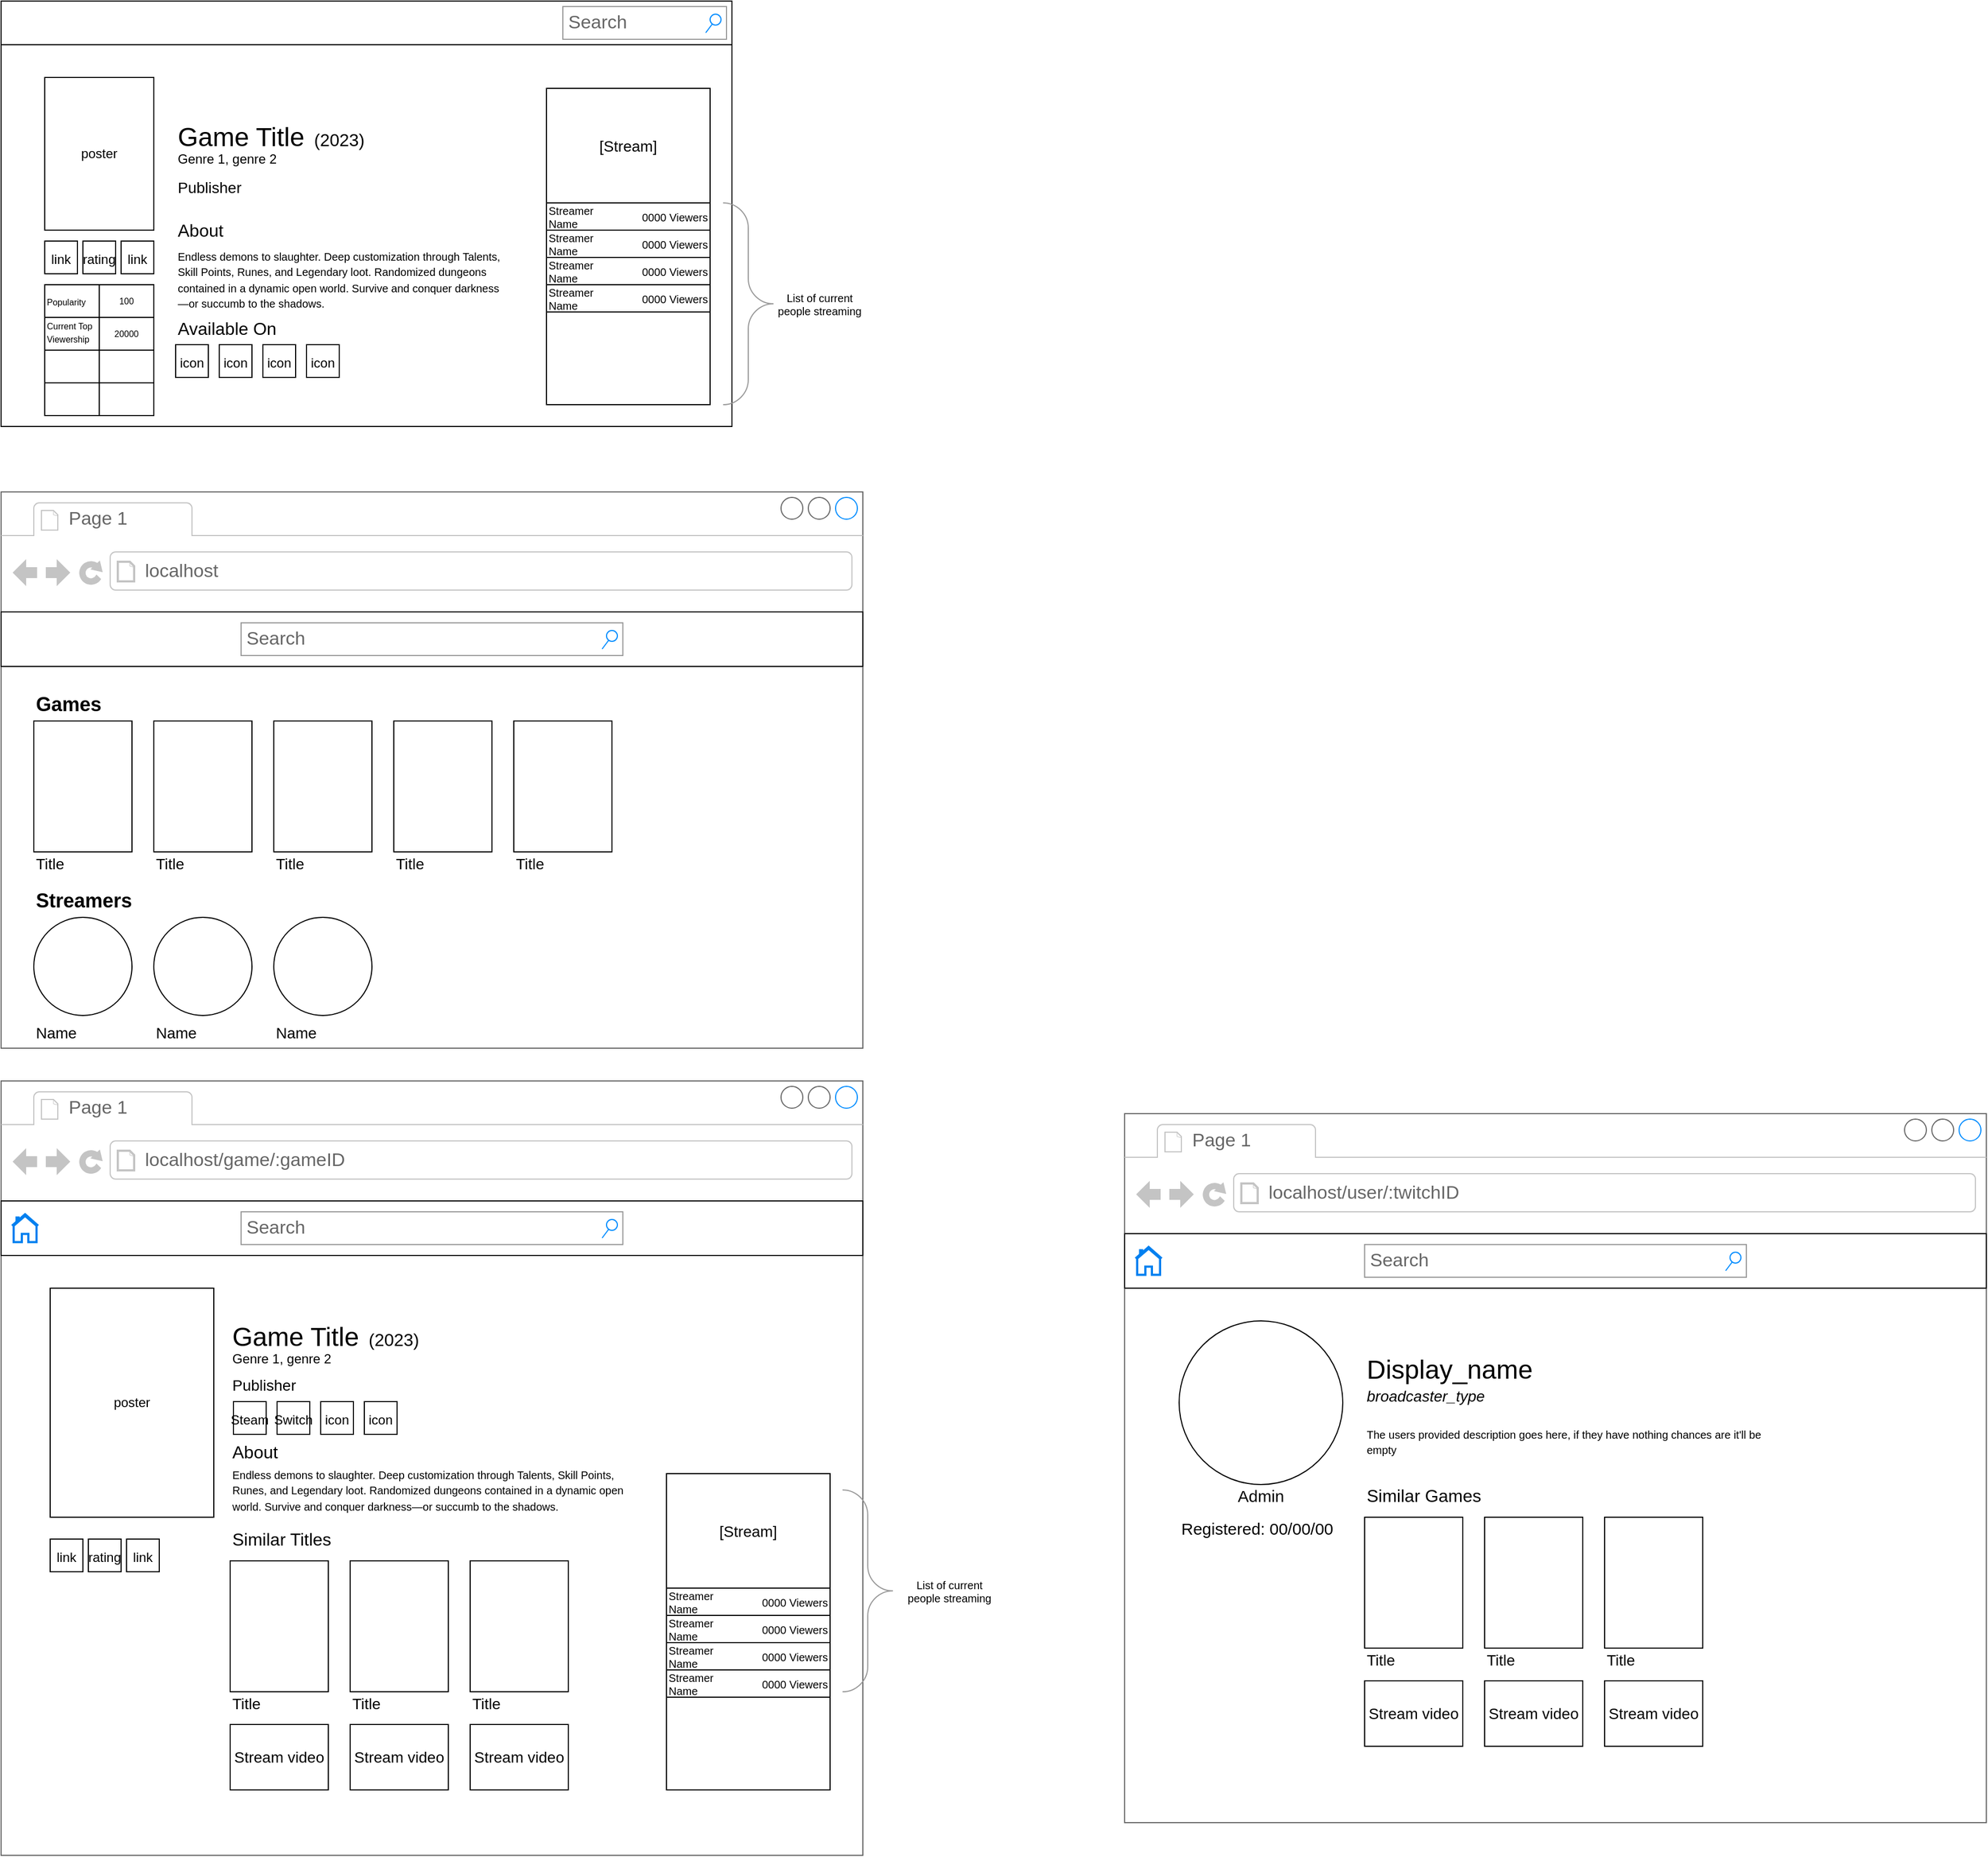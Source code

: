 <mxfile version="21.6.8" type="device">
  <diagram id="yFA80rUcef691NPwRKQ3" name="Page-1">
    <mxGraphModel dx="1430" dy="858" grid="1" gridSize="10" guides="1" tooltips="1" connect="1" arrows="1" fold="1" page="1" pageScale="1" pageWidth="850" pageHeight="1100" math="0" shadow="0">
      <root>
        <mxCell id="0" />
        <mxCell id="1" parent="0" />
        <mxCell id="tR2ir_5NqA0UBBR5Ravp-1" value="" style="rounded=0;whiteSpace=wrap;html=1;" parent="1" vertex="1">
          <mxGeometry x="10" y="80" width="670" height="390" as="geometry" />
        </mxCell>
        <mxCell id="tR2ir_5NqA0UBBR5Ravp-2" value="" style="rounded=0;whiteSpace=wrap;html=1;" parent="1" vertex="1">
          <mxGeometry x="10" y="80" width="670" height="40" as="geometry" />
        </mxCell>
        <mxCell id="tR2ir_5NqA0UBBR5Ravp-3" value="Search" style="strokeWidth=1;shadow=0;dashed=0;align=center;html=1;shape=mxgraph.mockup.forms.searchBox;strokeColor=#999999;mainText=;strokeColor2=#008cff;fontColor=#666666;fontSize=17;align=left;spacingLeft=3;" parent="1" vertex="1">
          <mxGeometry x="525" y="85" width="150" height="30" as="geometry" />
        </mxCell>
        <mxCell id="tR2ir_5NqA0UBBR5Ravp-5" value="poster" style="rounded=0;whiteSpace=wrap;html=1;" parent="1" vertex="1">
          <mxGeometry x="50" y="150" width="100" height="140" as="geometry" />
        </mxCell>
        <mxCell id="tR2ir_5NqA0UBBR5Ravp-6" value="&lt;font style=&quot;font-size: 24px;&quot;&gt;Game Title&lt;/font&gt;" style="text;html=1;strokeColor=none;fillColor=none;align=left;verticalAlign=middle;whiteSpace=wrap;rounded=0;" parent="1" vertex="1">
          <mxGeometry x="170" y="190" width="130" height="30" as="geometry" />
        </mxCell>
        <mxCell id="tR2ir_5NqA0UBBR5Ravp-7" value="&lt;font style=&quot;font-size: 16px;&quot;&gt;(2023)&lt;/font&gt;" style="text;html=1;strokeColor=none;fillColor=none;align=left;verticalAlign=middle;whiteSpace=wrap;rounded=0;fontSize=24;" parent="1" vertex="1">
          <mxGeometry x="295" y="195" width="60" height="20" as="geometry" />
        </mxCell>
        <mxCell id="tR2ir_5NqA0UBBR5Ravp-8" value="&lt;font style=&quot;font-size: 14px;&quot;&gt;Publisher&lt;/font&gt;" style="text;html=1;strokeColor=none;fillColor=none;align=left;verticalAlign=middle;whiteSpace=wrap;rounded=0;fontSize=16;" parent="1" vertex="1">
          <mxGeometry x="170" y="235" width="60" height="30" as="geometry" />
        </mxCell>
        <mxCell id="tR2ir_5NqA0UBBR5Ravp-9" value="" style="rounded=0;whiteSpace=wrap;html=1;fontSize=14;" parent="1" vertex="1">
          <mxGeometry x="510" y="160" width="150" height="290" as="geometry" />
        </mxCell>
        <mxCell id="tR2ir_5NqA0UBBR5Ravp-10" value="[Stream]" style="rounded=0;whiteSpace=wrap;html=1;fontSize=14;" parent="1" vertex="1">
          <mxGeometry x="510" y="160" width="150" height="105" as="geometry" />
        </mxCell>
        <mxCell id="tR2ir_5NqA0UBBR5Ravp-16" value="&lt;font style=&quot;font-size: 12px;&quot;&gt;link&lt;/font&gt;" style="rounded=0;whiteSpace=wrap;html=1;fontSize=18;" parent="1" vertex="1">
          <mxGeometry x="50" y="300" width="30" height="30" as="geometry" />
        </mxCell>
        <mxCell id="tR2ir_5NqA0UBBR5Ravp-17" value="&lt;font style=&quot;font-size: 12px;&quot;&gt;rating&lt;/font&gt;" style="rounded=0;whiteSpace=wrap;html=1;fontSize=18;" parent="1" vertex="1">
          <mxGeometry x="85" y="300" width="30" height="30" as="geometry" />
        </mxCell>
        <mxCell id="tR2ir_5NqA0UBBR5Ravp-18" value="Genre 1, genre 2" style="text;html=1;strokeColor=none;fillColor=none;align=left;verticalAlign=middle;whiteSpace=wrap;rounded=0;fontSize=12;" parent="1" vertex="1">
          <mxGeometry x="170" y="220" width="110" height="10" as="geometry" />
        </mxCell>
        <mxCell id="tR2ir_5NqA0UBBR5Ravp-21" value="&lt;span style=&quot;font-size: 12px;&quot;&gt;link&lt;/span&gt;" style="rounded=0;whiteSpace=wrap;html=1;fontSize=18;" parent="1" vertex="1">
          <mxGeometry x="120" y="300" width="30" height="30" as="geometry" />
        </mxCell>
        <mxCell id="tR2ir_5NqA0UBBR5Ravp-29" value="" style="group" parent="1" vertex="1" connectable="0">
          <mxGeometry x="510" y="265" width="150" height="25" as="geometry" />
        </mxCell>
        <mxCell id="tR2ir_5NqA0UBBR5Ravp-22" value="" style="rounded=0;whiteSpace=wrap;html=1;fontSize=10;" parent="tR2ir_5NqA0UBBR5Ravp-29" vertex="1">
          <mxGeometry width="150" height="25" as="geometry" />
        </mxCell>
        <mxCell id="tR2ir_5NqA0UBBR5Ravp-23" value="Streamer Name" style="text;html=1;strokeColor=none;fillColor=none;align=left;verticalAlign=middle;whiteSpace=wrap;rounded=0;fontSize=10;" parent="tR2ir_5NqA0UBBR5Ravp-29" vertex="1">
          <mxGeometry width="60" height="25" as="geometry" />
        </mxCell>
        <mxCell id="tR2ir_5NqA0UBBR5Ravp-24" value="0000 Viewers" style="text;html=1;strokeColor=none;fillColor=none;align=right;verticalAlign=middle;whiteSpace=wrap;rounded=0;fontSize=10;" parent="tR2ir_5NqA0UBBR5Ravp-29" vertex="1">
          <mxGeometry x="80" width="70" height="25" as="geometry" />
        </mxCell>
        <mxCell id="tR2ir_5NqA0UBBR5Ravp-30" value="" style="group" parent="1" vertex="1" connectable="0">
          <mxGeometry x="510" y="315" width="150" height="25" as="geometry" />
        </mxCell>
        <mxCell id="tR2ir_5NqA0UBBR5Ravp-31" value="" style="rounded=0;whiteSpace=wrap;html=1;fontSize=10;" parent="tR2ir_5NqA0UBBR5Ravp-30" vertex="1">
          <mxGeometry width="150" height="25" as="geometry" />
        </mxCell>
        <mxCell id="tR2ir_5NqA0UBBR5Ravp-32" value="Streamer Name" style="text;html=1;strokeColor=none;fillColor=none;align=left;verticalAlign=middle;whiteSpace=wrap;rounded=0;fontSize=10;" parent="tR2ir_5NqA0UBBR5Ravp-30" vertex="1">
          <mxGeometry width="60" height="25" as="geometry" />
        </mxCell>
        <mxCell id="tR2ir_5NqA0UBBR5Ravp-33" value="0000 Viewers" style="text;html=1;strokeColor=none;fillColor=none;align=right;verticalAlign=middle;whiteSpace=wrap;rounded=0;fontSize=10;" parent="tR2ir_5NqA0UBBR5Ravp-30" vertex="1">
          <mxGeometry x="80" width="70" height="25" as="geometry" />
        </mxCell>
        <mxCell id="tR2ir_5NqA0UBBR5Ravp-34" value="" style="group" parent="1" vertex="1" connectable="0">
          <mxGeometry x="510" y="290" width="150" height="25" as="geometry" />
        </mxCell>
        <mxCell id="tR2ir_5NqA0UBBR5Ravp-35" value="" style="rounded=0;whiteSpace=wrap;html=1;fontSize=10;" parent="tR2ir_5NqA0UBBR5Ravp-34" vertex="1">
          <mxGeometry width="150" height="25" as="geometry" />
        </mxCell>
        <mxCell id="tR2ir_5NqA0UBBR5Ravp-36" value="Streamer Name" style="text;html=1;strokeColor=none;fillColor=none;align=left;verticalAlign=middle;whiteSpace=wrap;rounded=0;fontSize=10;" parent="tR2ir_5NqA0UBBR5Ravp-34" vertex="1">
          <mxGeometry width="60" height="25" as="geometry" />
        </mxCell>
        <mxCell id="tR2ir_5NqA0UBBR5Ravp-37" value="0000 Viewers" style="text;html=1;strokeColor=none;fillColor=none;align=right;verticalAlign=middle;whiteSpace=wrap;rounded=0;fontSize=10;" parent="tR2ir_5NqA0UBBR5Ravp-34" vertex="1">
          <mxGeometry x="80" width="70" height="25" as="geometry" />
        </mxCell>
        <mxCell id="tR2ir_5NqA0UBBR5Ravp-42" value="" style="group" parent="1" vertex="1" connectable="0">
          <mxGeometry x="510" y="340" width="150" height="25" as="geometry" />
        </mxCell>
        <mxCell id="tR2ir_5NqA0UBBR5Ravp-43" value="" style="rounded=0;whiteSpace=wrap;html=1;fontSize=10;" parent="tR2ir_5NqA0UBBR5Ravp-42" vertex="1">
          <mxGeometry width="150" height="25" as="geometry" />
        </mxCell>
        <mxCell id="tR2ir_5NqA0UBBR5Ravp-44" value="Streamer Name" style="text;html=1;strokeColor=none;fillColor=none;align=left;verticalAlign=middle;whiteSpace=wrap;rounded=0;fontSize=10;" parent="tR2ir_5NqA0UBBR5Ravp-42" vertex="1">
          <mxGeometry width="60" height="25" as="geometry" />
        </mxCell>
        <mxCell id="tR2ir_5NqA0UBBR5Ravp-45" value="0000 Viewers" style="text;html=1;strokeColor=none;fillColor=none;align=right;verticalAlign=middle;whiteSpace=wrap;rounded=0;fontSize=10;" parent="tR2ir_5NqA0UBBR5Ravp-42" vertex="1">
          <mxGeometry x="80" width="70" height="25" as="geometry" />
        </mxCell>
        <mxCell id="tR2ir_5NqA0UBBR5Ravp-47" value="" style="labelPosition=right;align=left;strokeWidth=1;shape=mxgraph.mockup.markup.curlyBrace;html=1;shadow=0;dashed=0;strokeColor=#999999;direction=south;fontSize=10;" parent="1" vertex="1">
          <mxGeometry x="660" y="265" width="70" height="185" as="geometry" />
        </mxCell>
        <mxCell id="tR2ir_5NqA0UBBR5Ravp-48" value="List of current &lt;br&gt;people streaming" style="text;html=1;align=center;verticalAlign=middle;resizable=0;points=[];autosize=1;strokeColor=none;fillColor=none;fontSize=10;" parent="1" vertex="1">
          <mxGeometry x="710" y="337.5" width="100" height="40" as="geometry" />
        </mxCell>
        <mxCell id="tR2ir_5NqA0UBBR5Ravp-49" value="" style="group" parent="1" vertex="1" connectable="0">
          <mxGeometry x="160" y="270" width="330" height="200" as="geometry" />
        </mxCell>
        <mxCell id="tR2ir_5NqA0UBBR5Ravp-11" value="&lt;font style=&quot;font-size: 16px;&quot;&gt;About&lt;/font&gt;" style="text;html=1;strokeColor=none;fillColor=none;align=left;verticalAlign=middle;whiteSpace=wrap;rounded=0;fontSize=14;" parent="tR2ir_5NqA0UBBR5Ravp-49" vertex="1">
          <mxGeometry x="10" y="10" width="60" height="20" as="geometry" />
        </mxCell>
        <mxCell id="tR2ir_5NqA0UBBR5Ravp-20" value="&lt;font style=&quot;font-size: 10px;&quot;&gt;Endless demons to slaughter. Deep customization through Talents, Skill Points, Runes, and Legendary loot. Randomized dungeons contained in a dynamic open world. Survive and conquer darkness—or succumb to the shadows.&lt;/font&gt;" style="text;html=1;strokeColor=none;fillColor=none;align=left;verticalAlign=middle;whiteSpace=wrap;rounded=0;fontSize=12;" parent="tR2ir_5NqA0UBBR5Ravp-49" vertex="1">
          <mxGeometry x="10" y="40" width="300" height="50" as="geometry" />
        </mxCell>
        <mxCell id="tR2ir_5NqA0UBBR5Ravp-55" value="&lt;font style=&quot;font-size: 16px;&quot;&gt;Available On&lt;/font&gt;" style="text;html=1;strokeColor=none;fillColor=none;align=left;verticalAlign=middle;whiteSpace=wrap;rounded=0;fontSize=14;" parent="tR2ir_5NqA0UBBR5Ravp-49" vertex="1">
          <mxGeometry x="10" y="100" width="110" height="20" as="geometry" />
        </mxCell>
        <mxCell id="tR2ir_5NqA0UBBR5Ravp-57" value="&lt;font style=&quot;font-size: 12px;&quot;&gt;icon&lt;/font&gt;" style="rounded=0;whiteSpace=wrap;html=1;fontSize=18;" parent="tR2ir_5NqA0UBBR5Ravp-49" vertex="1">
          <mxGeometry x="10" y="125" width="30" height="30" as="geometry" />
        </mxCell>
        <mxCell id="tR2ir_5NqA0UBBR5Ravp-60" value="&lt;font style=&quot;font-size: 12px;&quot;&gt;icon&lt;/font&gt;" style="rounded=0;whiteSpace=wrap;html=1;fontSize=18;" parent="tR2ir_5NqA0UBBR5Ravp-49" vertex="1">
          <mxGeometry x="50" y="125" width="30" height="30" as="geometry" />
        </mxCell>
        <mxCell id="tR2ir_5NqA0UBBR5Ravp-59" value="&lt;font style=&quot;font-size: 12px;&quot;&gt;icon&lt;/font&gt;" style="rounded=0;whiteSpace=wrap;html=1;fontSize=18;" parent="tR2ir_5NqA0UBBR5Ravp-49" vertex="1">
          <mxGeometry x="90" y="125" width="30" height="30" as="geometry" />
        </mxCell>
        <mxCell id="tR2ir_5NqA0UBBR5Ravp-58" value="&lt;font style=&quot;font-size: 12px;&quot;&gt;icon&lt;/font&gt;" style="rounded=0;whiteSpace=wrap;html=1;fontSize=18;" parent="tR2ir_5NqA0UBBR5Ravp-49" vertex="1">
          <mxGeometry x="130" y="125" width="30" height="30" as="geometry" />
        </mxCell>
        <mxCell id="tR2ir_5NqA0UBBR5Ravp-62" value="" style="rounded=0;whiteSpace=wrap;html=1;fontSize=16;" parent="1" vertex="1">
          <mxGeometry x="50" y="340" width="100" height="120" as="geometry" />
        </mxCell>
        <mxCell id="tR2ir_5NqA0UBBR5Ravp-66" value="" style="rounded=0;whiteSpace=wrap;html=1;fontSize=10;" parent="1" vertex="1">
          <mxGeometry x="50" y="340" width="100" height="30" as="geometry" />
        </mxCell>
        <mxCell id="tR2ir_5NqA0UBBR5Ravp-64" value="&lt;font style=&quot;font-size: 8px;&quot;&gt;Popularity&lt;/font&gt;" style="text;html=1;strokeColor=none;fillColor=none;align=left;verticalAlign=middle;whiteSpace=wrap;rounded=0;fontSize=10;" parent="1" vertex="1">
          <mxGeometry x="50" y="350" width="50" height="10" as="geometry" />
        </mxCell>
        <mxCell id="tR2ir_5NqA0UBBR5Ravp-67" value="" style="rounded=0;whiteSpace=wrap;html=1;fontSize=10;" parent="1" vertex="1">
          <mxGeometry x="50" y="370" width="100" height="30" as="geometry" />
        </mxCell>
        <mxCell id="tR2ir_5NqA0UBBR5Ravp-68" value="&lt;font style=&quot;font-size: 8px;&quot;&gt;Current Top &lt;br&gt;Viewership&lt;/font&gt;" style="text;html=1;strokeColor=none;fillColor=none;align=left;verticalAlign=middle;whiteSpace=wrap;rounded=0;fontSize=10;" parent="1" vertex="1">
          <mxGeometry x="50" y="377.5" width="50" height="10" as="geometry" />
        </mxCell>
        <mxCell id="tR2ir_5NqA0UBBR5Ravp-72" value="" style="rounded=0;whiteSpace=wrap;html=1;fontSize=10;" parent="1" vertex="1">
          <mxGeometry x="50" y="400" width="100" height="30" as="geometry" />
        </mxCell>
        <mxCell id="tR2ir_5NqA0UBBR5Ravp-73" value="" style="rounded=0;whiteSpace=wrap;html=1;fontSize=10;" parent="1" vertex="1">
          <mxGeometry x="50" y="430" width="100" height="30" as="geometry" />
        </mxCell>
        <mxCell id="tR2ir_5NqA0UBBR5Ravp-69" value="" style="endArrow=none;html=1;rounded=0;fontSize=8;entryX=0.5;entryY=0;entryDx=0;entryDy=0;exitX=0.5;exitY=1;exitDx=0;exitDy=0;" parent="1" source="tR2ir_5NqA0UBBR5Ravp-62" target="tR2ir_5NqA0UBBR5Ravp-66" edge="1">
          <mxGeometry width="50" height="50" relative="1" as="geometry">
            <mxPoint x="90" y="390" as="sourcePoint" />
            <mxPoint x="140" y="340" as="targetPoint" />
          </mxGeometry>
        </mxCell>
        <mxCell id="tR2ir_5NqA0UBBR5Ravp-70" value="100" style="text;html=1;strokeColor=none;fillColor=none;align=center;verticalAlign=middle;whiteSpace=wrap;rounded=0;fontSize=8;" parent="1" vertex="1">
          <mxGeometry x="100" y="340" width="50" height="30" as="geometry" />
        </mxCell>
        <mxCell id="tR2ir_5NqA0UBBR5Ravp-71" value="20000" style="text;html=1;strokeColor=none;fillColor=none;align=center;verticalAlign=middle;whiteSpace=wrap;rounded=0;fontSize=8;" parent="1" vertex="1">
          <mxGeometry x="100" y="370" width="50" height="30" as="geometry" />
        </mxCell>
        <mxCell id="iKFc8rK-OoyXOgTfdfQ9-2" value="" style="strokeWidth=1;shadow=0;dashed=0;align=center;html=1;shape=mxgraph.mockup.containers.browserWindow;rSize=0;strokeColor=#666666;strokeColor2=#008cff;strokeColor3=#c4c4c4;mainText=,;recursiveResize=0;" parent="1" vertex="1">
          <mxGeometry x="10" y="530" width="790" height="510" as="geometry" />
        </mxCell>
        <mxCell id="iKFc8rK-OoyXOgTfdfQ9-3" value="Page 1" style="strokeWidth=1;shadow=0;dashed=0;align=center;html=1;shape=mxgraph.mockup.containers.anchor;fontSize=17;fontColor=#666666;align=left;" parent="iKFc8rK-OoyXOgTfdfQ9-2" vertex="1">
          <mxGeometry x="60" y="12" width="110" height="26" as="geometry" />
        </mxCell>
        <mxCell id="iKFc8rK-OoyXOgTfdfQ9-4" value="localhost" style="strokeWidth=1;shadow=0;dashed=0;align=center;html=1;shape=mxgraph.mockup.containers.anchor;rSize=0;fontSize=17;fontColor=#666666;align=left;" parent="iKFc8rK-OoyXOgTfdfQ9-2" vertex="1">
          <mxGeometry x="130" y="60" width="250" height="26" as="geometry" />
        </mxCell>
        <mxCell id="iKFc8rK-OoyXOgTfdfQ9-14" value="" style="rounded=0;whiteSpace=wrap;html=1;" parent="iKFc8rK-OoyXOgTfdfQ9-2" vertex="1">
          <mxGeometry y="110" width="790" height="50" as="geometry" />
        </mxCell>
        <mxCell id="iKFc8rK-OoyXOgTfdfQ9-12" value="Search" style="strokeWidth=1;shadow=0;dashed=0;align=center;html=1;shape=mxgraph.mockup.forms.searchBox;strokeColor=#999999;mainText=;strokeColor2=#008cff;fontColor=#666666;fontSize=17;align=left;spacingLeft=3;" parent="iKFc8rK-OoyXOgTfdfQ9-2" vertex="1">
          <mxGeometry x="220" y="120" width="350" height="30" as="geometry" />
        </mxCell>
        <mxCell id="iKFc8rK-OoyXOgTfdfQ9-13" value="" style="rounded=0;whiteSpace=wrap;html=1;" parent="iKFc8rK-OoyXOgTfdfQ9-2" vertex="1">
          <mxGeometry x="30" y="210" width="90" height="120" as="geometry" />
        </mxCell>
        <mxCell id="iKFc8rK-OoyXOgTfdfQ9-15" value="&lt;font style=&quot;font-size: 18px;&quot;&gt;&lt;b&gt;Games&lt;/b&gt;&lt;/font&gt;" style="text;html=1;strokeColor=none;fillColor=none;align=left;verticalAlign=middle;whiteSpace=wrap;rounded=0;" parent="iKFc8rK-OoyXOgTfdfQ9-2" vertex="1">
          <mxGeometry x="30" y="180" width="60" height="30" as="geometry" />
        </mxCell>
        <mxCell id="iKFc8rK-OoyXOgTfdfQ9-16" value="&lt;b&gt;&lt;font style=&quot;font-size: 18px;&quot;&gt;Streamers&lt;/font&gt;&lt;/b&gt;" style="text;html=1;strokeColor=none;fillColor=none;align=left;verticalAlign=middle;whiteSpace=wrap;rounded=0;" parent="iKFc8rK-OoyXOgTfdfQ9-2" vertex="1">
          <mxGeometry x="30" y="360" width="60" height="30" as="geometry" />
        </mxCell>
        <mxCell id="iKFc8rK-OoyXOgTfdfQ9-19" value="" style="rounded=0;whiteSpace=wrap;html=1;" parent="iKFc8rK-OoyXOgTfdfQ9-2" vertex="1">
          <mxGeometry x="140" y="210" width="90" height="120" as="geometry" />
        </mxCell>
        <mxCell id="iKFc8rK-OoyXOgTfdfQ9-18" value="" style="rounded=0;whiteSpace=wrap;html=1;" parent="iKFc8rK-OoyXOgTfdfQ9-2" vertex="1">
          <mxGeometry x="250" y="210" width="90" height="120" as="geometry" />
        </mxCell>
        <mxCell id="iKFc8rK-OoyXOgTfdfQ9-17" value="" style="rounded=0;whiteSpace=wrap;html=1;" parent="iKFc8rK-OoyXOgTfdfQ9-2" vertex="1">
          <mxGeometry x="360" y="210" width="90" height="120" as="geometry" />
        </mxCell>
        <mxCell id="iKFc8rK-OoyXOgTfdfQ9-20" value="" style="rounded=0;whiteSpace=wrap;html=1;" parent="iKFc8rK-OoyXOgTfdfQ9-2" vertex="1">
          <mxGeometry x="470" y="210" width="90" height="120" as="geometry" />
        </mxCell>
        <mxCell id="iKFc8rK-OoyXOgTfdfQ9-21" value="" style="ellipse;whiteSpace=wrap;html=1;aspect=fixed;fontSize=18;" parent="iKFc8rK-OoyXOgTfdfQ9-2" vertex="1">
          <mxGeometry x="30" y="390" width="90" height="90" as="geometry" />
        </mxCell>
        <mxCell id="iKFc8rK-OoyXOgTfdfQ9-22" value="&lt;font style=&quot;font-size: 14px;&quot;&gt;Title&lt;/font&gt;" style="text;html=1;strokeColor=none;fillColor=none;align=left;verticalAlign=middle;whiteSpace=wrap;rounded=0;fontSize=18;" parent="iKFc8rK-OoyXOgTfdfQ9-2" vertex="1">
          <mxGeometry x="30" y="330" width="60" height="20" as="geometry" />
        </mxCell>
        <mxCell id="iKFc8rK-OoyXOgTfdfQ9-25" value="&lt;font style=&quot;font-size: 14px;&quot;&gt;Title&lt;/font&gt;" style="text;html=1;strokeColor=none;fillColor=none;align=left;verticalAlign=middle;whiteSpace=wrap;rounded=0;fontSize=18;" parent="iKFc8rK-OoyXOgTfdfQ9-2" vertex="1">
          <mxGeometry x="140" y="330" width="60" height="20" as="geometry" />
        </mxCell>
        <mxCell id="iKFc8rK-OoyXOgTfdfQ9-24" value="&lt;font style=&quot;font-size: 14px;&quot;&gt;Title&lt;/font&gt;" style="text;html=1;strokeColor=none;fillColor=none;align=left;verticalAlign=middle;whiteSpace=wrap;rounded=0;fontSize=18;" parent="iKFc8rK-OoyXOgTfdfQ9-2" vertex="1">
          <mxGeometry x="250" y="330" width="60" height="20" as="geometry" />
        </mxCell>
        <mxCell id="iKFc8rK-OoyXOgTfdfQ9-23" value="&lt;font style=&quot;font-size: 14px;&quot;&gt;Title&lt;/font&gt;" style="text;html=1;strokeColor=none;fillColor=none;align=left;verticalAlign=middle;whiteSpace=wrap;rounded=0;fontSize=18;" parent="iKFc8rK-OoyXOgTfdfQ9-2" vertex="1">
          <mxGeometry x="360" y="330" width="60" height="20" as="geometry" />
        </mxCell>
        <mxCell id="iKFc8rK-OoyXOgTfdfQ9-26" value="&lt;font style=&quot;font-size: 14px;&quot;&gt;Title&lt;/font&gt;" style="text;html=1;strokeColor=none;fillColor=none;align=left;verticalAlign=middle;whiteSpace=wrap;rounded=0;fontSize=18;" parent="iKFc8rK-OoyXOgTfdfQ9-2" vertex="1">
          <mxGeometry x="470" y="330" width="60" height="20" as="geometry" />
        </mxCell>
        <mxCell id="iKFc8rK-OoyXOgTfdfQ9-28" value="" style="ellipse;whiteSpace=wrap;html=1;aspect=fixed;fontSize=18;" parent="iKFc8rK-OoyXOgTfdfQ9-2" vertex="1">
          <mxGeometry x="140" y="390" width="90" height="90" as="geometry" />
        </mxCell>
        <mxCell id="iKFc8rK-OoyXOgTfdfQ9-27" value="" style="ellipse;whiteSpace=wrap;html=1;aspect=fixed;fontSize=18;" parent="iKFc8rK-OoyXOgTfdfQ9-2" vertex="1">
          <mxGeometry x="250" y="390" width="90" height="90" as="geometry" />
        </mxCell>
        <mxCell id="iKFc8rK-OoyXOgTfdfQ9-49" value="&lt;font style=&quot;font-size: 14px;&quot;&gt;Name&lt;/font&gt;" style="text;html=1;strokeColor=none;fillColor=none;align=left;verticalAlign=middle;whiteSpace=wrap;rounded=0;fontSize=18;" parent="iKFc8rK-OoyXOgTfdfQ9-2" vertex="1">
          <mxGeometry x="30" y="485" width="60" height="20" as="geometry" />
        </mxCell>
        <mxCell id="iKFc8rK-OoyXOgTfdfQ9-52" value="&lt;font style=&quot;font-size: 14px;&quot;&gt;Name&lt;/font&gt;" style="text;html=1;strokeColor=none;fillColor=none;align=left;verticalAlign=middle;whiteSpace=wrap;rounded=0;fontSize=18;" parent="iKFc8rK-OoyXOgTfdfQ9-2" vertex="1">
          <mxGeometry x="140" y="485" width="60" height="20" as="geometry" />
        </mxCell>
        <mxCell id="iKFc8rK-OoyXOgTfdfQ9-51" value="&lt;font style=&quot;font-size: 14px;&quot;&gt;Name&lt;/font&gt;" style="text;html=1;strokeColor=none;fillColor=none;align=left;verticalAlign=middle;whiteSpace=wrap;rounded=0;fontSize=18;" parent="iKFc8rK-OoyXOgTfdfQ9-2" vertex="1">
          <mxGeometry x="250" y="485" width="60" height="20" as="geometry" />
        </mxCell>
        <mxCell id="iKFc8rK-OoyXOgTfdfQ9-5" value="" style="strokeWidth=1;shadow=0;dashed=0;align=center;html=1;shape=mxgraph.mockup.containers.browserWindow;rSize=0;strokeColor=#666666;strokeColor2=#008cff;strokeColor3=#c4c4c4;mainText=,;recursiveResize=0;" parent="1" vertex="1">
          <mxGeometry x="10" y="1070" width="790" height="710" as="geometry" />
        </mxCell>
        <mxCell id="iKFc8rK-OoyXOgTfdfQ9-6" value="Page 1" style="strokeWidth=1;shadow=0;dashed=0;align=center;html=1;shape=mxgraph.mockup.containers.anchor;fontSize=17;fontColor=#666666;align=left;" parent="iKFc8rK-OoyXOgTfdfQ9-5" vertex="1">
          <mxGeometry x="60" y="12" width="110" height="26" as="geometry" />
        </mxCell>
        <mxCell id="iKFc8rK-OoyXOgTfdfQ9-7" value="localhost/game/:gameID" style="strokeWidth=1;shadow=0;dashed=0;align=center;html=1;shape=mxgraph.mockup.containers.anchor;rSize=0;fontSize=17;fontColor=#666666;align=left;" parent="iKFc8rK-OoyXOgTfdfQ9-5" vertex="1">
          <mxGeometry x="130" y="60" width="250" height="26" as="geometry" />
        </mxCell>
        <mxCell id="iKFc8rK-OoyXOgTfdfQ9-53" value="" style="rounded=0;whiteSpace=wrap;html=1;" parent="iKFc8rK-OoyXOgTfdfQ9-5" vertex="1">
          <mxGeometry y="110" width="790" height="50" as="geometry" />
        </mxCell>
        <mxCell id="iKFc8rK-OoyXOgTfdfQ9-54" value="Search" style="strokeWidth=1;shadow=0;dashed=0;align=center;html=1;shape=mxgraph.mockup.forms.searchBox;strokeColor=#999999;mainText=;strokeColor2=#008cff;fontColor=#666666;fontSize=17;align=left;spacingLeft=3;" parent="iKFc8rK-OoyXOgTfdfQ9-5" vertex="1">
          <mxGeometry x="220" y="120" width="350" height="30" as="geometry" />
        </mxCell>
        <mxCell id="iKFc8rK-OoyXOgTfdfQ9-57" value="" style="html=1;verticalLabelPosition=bottom;align=center;labelBackgroundColor=#ffffff;verticalAlign=top;strokeWidth=2;strokeColor=#0080F0;shadow=0;dashed=0;shape=mxgraph.ios7.icons.home;fontSize=14;" parent="iKFc8rK-OoyXOgTfdfQ9-5" vertex="1">
          <mxGeometry x="10" y="122.25" width="24" height="25.5" as="geometry" />
        </mxCell>
        <mxCell id="iKFc8rK-OoyXOgTfdfQ9-59" value="poster" style="rounded=0;whiteSpace=wrap;html=1;" parent="iKFc8rK-OoyXOgTfdfQ9-5" vertex="1">
          <mxGeometry x="45" y="190" width="150" height="210" as="geometry" />
        </mxCell>
        <mxCell id="iKFc8rK-OoyXOgTfdfQ9-60" value="&lt;font style=&quot;font-size: 24px;&quot;&gt;Game Title&lt;/font&gt;" style="text;html=1;strokeColor=none;fillColor=none;align=left;verticalAlign=middle;whiteSpace=wrap;rounded=0;" parent="iKFc8rK-OoyXOgTfdfQ9-5" vertex="1">
          <mxGeometry x="210" y="220" width="130" height="30" as="geometry" />
        </mxCell>
        <mxCell id="iKFc8rK-OoyXOgTfdfQ9-61" value="&lt;font style=&quot;font-size: 16px;&quot;&gt;(2023)&lt;/font&gt;" style="text;html=1;strokeColor=none;fillColor=none;align=left;verticalAlign=middle;whiteSpace=wrap;rounded=0;fontSize=24;" parent="iKFc8rK-OoyXOgTfdfQ9-5" vertex="1">
          <mxGeometry x="335" y="225" width="60" height="20" as="geometry" />
        </mxCell>
        <mxCell id="iKFc8rK-OoyXOgTfdfQ9-62" value="&lt;font style=&quot;font-size: 14px;&quot;&gt;Publisher&lt;/font&gt;" style="text;html=1;strokeColor=none;fillColor=none;align=left;verticalAlign=middle;whiteSpace=wrap;rounded=0;fontSize=16;" parent="iKFc8rK-OoyXOgTfdfQ9-5" vertex="1">
          <mxGeometry x="210" y="270" width="60" height="15" as="geometry" />
        </mxCell>
        <mxCell id="iKFc8rK-OoyXOgTfdfQ9-63" value="&lt;font style=&quot;font-size: 12px;&quot;&gt;link&lt;/font&gt;" style="rounded=0;whiteSpace=wrap;html=1;fontSize=18;" parent="iKFc8rK-OoyXOgTfdfQ9-5" vertex="1">
          <mxGeometry x="45" y="420" width="30" height="30" as="geometry" />
        </mxCell>
        <mxCell id="iKFc8rK-OoyXOgTfdfQ9-64" value="&lt;font style=&quot;font-size: 12px;&quot;&gt;rating&lt;/font&gt;" style="rounded=0;whiteSpace=wrap;html=1;fontSize=18;" parent="iKFc8rK-OoyXOgTfdfQ9-5" vertex="1">
          <mxGeometry x="80" y="420" width="30" height="30" as="geometry" />
        </mxCell>
        <mxCell id="iKFc8rK-OoyXOgTfdfQ9-65" value="Genre 1, genre 2" style="text;html=1;strokeColor=none;fillColor=none;align=left;verticalAlign=middle;whiteSpace=wrap;rounded=0;fontSize=12;" parent="iKFc8rK-OoyXOgTfdfQ9-5" vertex="1">
          <mxGeometry x="210" y="250" width="110" height="10" as="geometry" />
        </mxCell>
        <mxCell id="iKFc8rK-OoyXOgTfdfQ9-66" value="&lt;span style=&quot;font-size: 12px;&quot;&gt;link&lt;/span&gt;" style="rounded=0;whiteSpace=wrap;html=1;fontSize=18;" parent="iKFc8rK-OoyXOgTfdfQ9-5" vertex="1">
          <mxGeometry x="115" y="420" width="30" height="30" as="geometry" />
        </mxCell>
        <mxCell id="iKFc8rK-OoyXOgTfdfQ9-67" value="&lt;font style=&quot;font-size: 16px;&quot;&gt;About&lt;/font&gt;" style="text;html=1;strokeColor=none;fillColor=none;align=left;verticalAlign=middle;whiteSpace=wrap;rounded=0;fontSize=14;" parent="iKFc8rK-OoyXOgTfdfQ9-5" vertex="1">
          <mxGeometry x="210" y="330" width="60" height="20" as="geometry" />
        </mxCell>
        <mxCell id="iKFc8rK-OoyXOgTfdfQ9-68" value="&lt;font style=&quot;font-size: 10px;&quot;&gt;Endless demons to slaughter. Deep customization through Talents, Skill Points, Runes, and Legendary loot. Randomized dungeons contained in a dynamic open world. Survive and conquer darkness—or succumb to the shadows.&lt;/font&gt;" style="text;html=1;strokeColor=none;fillColor=none;align=left;verticalAlign=middle;whiteSpace=wrap;rounded=0;fontSize=12;" parent="iKFc8rK-OoyXOgTfdfQ9-5" vertex="1">
          <mxGeometry x="210" y="350" width="380" height="50" as="geometry" />
        </mxCell>
        <mxCell id="iKFc8rK-OoyXOgTfdfQ9-70" value="&lt;font style=&quot;font-size: 12px;&quot;&gt;Steam&lt;/font&gt;" style="rounded=0;whiteSpace=wrap;html=1;fontSize=18;" parent="iKFc8rK-OoyXOgTfdfQ9-5" vertex="1">
          <mxGeometry x="213" y="294" width="30" height="30" as="geometry" />
        </mxCell>
        <mxCell id="iKFc8rK-OoyXOgTfdfQ9-71" value="&lt;span style=&quot;font-size: 12px;&quot;&gt;Switch&lt;/span&gt;" style="rounded=0;whiteSpace=wrap;html=1;fontSize=18;" parent="iKFc8rK-OoyXOgTfdfQ9-5" vertex="1">
          <mxGeometry x="253" y="294" width="30" height="30" as="geometry" />
        </mxCell>
        <mxCell id="iKFc8rK-OoyXOgTfdfQ9-72" value="&lt;font style=&quot;font-size: 12px;&quot;&gt;icon&lt;/font&gt;" style="rounded=0;whiteSpace=wrap;html=1;fontSize=18;" parent="iKFc8rK-OoyXOgTfdfQ9-5" vertex="1">
          <mxGeometry x="293" y="294" width="30" height="30" as="geometry" />
        </mxCell>
        <mxCell id="iKFc8rK-OoyXOgTfdfQ9-73" value="&lt;font style=&quot;font-size: 12px;&quot;&gt;icon&lt;/font&gt;" style="rounded=0;whiteSpace=wrap;html=1;fontSize=18;" parent="iKFc8rK-OoyXOgTfdfQ9-5" vertex="1">
          <mxGeometry x="333" y="294" width="30" height="30" as="geometry" />
        </mxCell>
        <mxCell id="iKFc8rK-OoyXOgTfdfQ9-74" value="&lt;font style=&quot;font-size: 16px;&quot;&gt;Similar Titles&lt;/font&gt;" style="text;html=1;strokeColor=none;fillColor=none;align=left;verticalAlign=middle;whiteSpace=wrap;rounded=0;fontSize=14;" parent="iKFc8rK-OoyXOgTfdfQ9-5" vertex="1">
          <mxGeometry x="210" y="410" width="110" height="20" as="geometry" />
        </mxCell>
        <mxCell id="iKFc8rK-OoyXOgTfdfQ9-75" value="" style="rounded=0;whiteSpace=wrap;html=1;" parent="iKFc8rK-OoyXOgTfdfQ9-5" vertex="1">
          <mxGeometry x="210" y="440" width="90" height="120" as="geometry" />
        </mxCell>
        <mxCell id="iKFc8rK-OoyXOgTfdfQ9-76" value="" style="rounded=0;whiteSpace=wrap;html=1;" parent="iKFc8rK-OoyXOgTfdfQ9-5" vertex="1">
          <mxGeometry x="320" y="440" width="90" height="120" as="geometry" />
        </mxCell>
        <mxCell id="iKFc8rK-OoyXOgTfdfQ9-77" value="&lt;font style=&quot;font-size: 14px;&quot;&gt;Title&lt;/font&gt;" style="text;html=1;strokeColor=none;fillColor=none;align=left;verticalAlign=middle;whiteSpace=wrap;rounded=0;fontSize=18;" parent="iKFc8rK-OoyXOgTfdfQ9-5" vertex="1">
          <mxGeometry x="210" y="560" width="60" height="20" as="geometry" />
        </mxCell>
        <mxCell id="iKFc8rK-OoyXOgTfdfQ9-78" value="&lt;font style=&quot;font-size: 14px;&quot;&gt;Title&lt;/font&gt;" style="text;html=1;strokeColor=none;fillColor=none;align=left;verticalAlign=middle;whiteSpace=wrap;rounded=0;fontSize=18;" parent="iKFc8rK-OoyXOgTfdfQ9-5" vertex="1">
          <mxGeometry x="320" y="560" width="60" height="20" as="geometry" />
        </mxCell>
        <mxCell id="iKFc8rK-OoyXOgTfdfQ9-79" value="Stream video" style="rounded=0;whiteSpace=wrap;html=1;fontSize=14;" parent="iKFc8rK-OoyXOgTfdfQ9-5" vertex="1">
          <mxGeometry x="210" y="590" width="90" height="60" as="geometry" />
        </mxCell>
        <mxCell id="iKFc8rK-OoyXOgTfdfQ9-80" value="Stream video" style="rounded=0;whiteSpace=wrap;html=1;fontSize=14;" parent="iKFc8rK-OoyXOgTfdfQ9-5" vertex="1">
          <mxGeometry x="320" y="590" width="90" height="60" as="geometry" />
        </mxCell>
        <mxCell id="iKFc8rK-OoyXOgTfdfQ9-81" value="" style="rounded=0;whiteSpace=wrap;html=1;" parent="iKFc8rK-OoyXOgTfdfQ9-5" vertex="1">
          <mxGeometry x="430" y="440" width="90" height="120" as="geometry" />
        </mxCell>
        <mxCell id="iKFc8rK-OoyXOgTfdfQ9-82" value="&lt;font style=&quot;font-size: 14px;&quot;&gt;Title&lt;/font&gt;" style="text;html=1;strokeColor=none;fillColor=none;align=left;verticalAlign=middle;whiteSpace=wrap;rounded=0;fontSize=18;" parent="iKFc8rK-OoyXOgTfdfQ9-5" vertex="1">
          <mxGeometry x="430" y="560" width="60" height="20" as="geometry" />
        </mxCell>
        <mxCell id="iKFc8rK-OoyXOgTfdfQ9-83" value="Stream video" style="rounded=0;whiteSpace=wrap;html=1;fontSize=14;" parent="iKFc8rK-OoyXOgTfdfQ9-5" vertex="1">
          <mxGeometry x="430" y="590" width="90" height="60" as="geometry" />
        </mxCell>
        <mxCell id="iKFc8rK-OoyXOgTfdfQ9-87" value="" style="rounded=0;whiteSpace=wrap;html=1;fontSize=14;" parent="iKFc8rK-OoyXOgTfdfQ9-5" vertex="1">
          <mxGeometry x="610" y="360" width="150" height="290" as="geometry" />
        </mxCell>
        <mxCell id="iKFc8rK-OoyXOgTfdfQ9-88" value="[Stream]" style="rounded=0;whiteSpace=wrap;html=1;fontSize=14;" parent="iKFc8rK-OoyXOgTfdfQ9-5" vertex="1">
          <mxGeometry x="610" y="360" width="150" height="105" as="geometry" />
        </mxCell>
        <mxCell id="iKFc8rK-OoyXOgTfdfQ9-89" value="" style="group" parent="iKFc8rK-OoyXOgTfdfQ9-5" vertex="1" connectable="0">
          <mxGeometry x="610" y="465" width="150" height="25" as="geometry" />
        </mxCell>
        <mxCell id="iKFc8rK-OoyXOgTfdfQ9-90" value="" style="rounded=0;whiteSpace=wrap;html=1;fontSize=10;" parent="iKFc8rK-OoyXOgTfdfQ9-89" vertex="1">
          <mxGeometry width="150" height="25" as="geometry" />
        </mxCell>
        <mxCell id="iKFc8rK-OoyXOgTfdfQ9-91" value="Streamer Name" style="text;html=1;strokeColor=none;fillColor=none;align=left;verticalAlign=middle;whiteSpace=wrap;rounded=0;fontSize=10;" parent="iKFc8rK-OoyXOgTfdfQ9-89" vertex="1">
          <mxGeometry width="60" height="25" as="geometry" />
        </mxCell>
        <mxCell id="iKFc8rK-OoyXOgTfdfQ9-92" value="0000 Viewers" style="text;html=1;strokeColor=none;fillColor=none;align=right;verticalAlign=middle;whiteSpace=wrap;rounded=0;fontSize=10;" parent="iKFc8rK-OoyXOgTfdfQ9-89" vertex="1">
          <mxGeometry x="80" width="70" height="25" as="geometry" />
        </mxCell>
        <mxCell id="iKFc8rK-OoyXOgTfdfQ9-93" value="" style="group" parent="iKFc8rK-OoyXOgTfdfQ9-5" vertex="1" connectable="0">
          <mxGeometry x="610" y="515" width="150" height="25" as="geometry" />
        </mxCell>
        <mxCell id="iKFc8rK-OoyXOgTfdfQ9-94" value="" style="rounded=0;whiteSpace=wrap;html=1;fontSize=10;" parent="iKFc8rK-OoyXOgTfdfQ9-93" vertex="1">
          <mxGeometry width="150" height="25" as="geometry" />
        </mxCell>
        <mxCell id="iKFc8rK-OoyXOgTfdfQ9-95" value="Streamer Name" style="text;html=1;strokeColor=none;fillColor=none;align=left;verticalAlign=middle;whiteSpace=wrap;rounded=0;fontSize=10;" parent="iKFc8rK-OoyXOgTfdfQ9-93" vertex="1">
          <mxGeometry width="60" height="25" as="geometry" />
        </mxCell>
        <mxCell id="iKFc8rK-OoyXOgTfdfQ9-96" value="0000 Viewers" style="text;html=1;strokeColor=none;fillColor=none;align=right;verticalAlign=middle;whiteSpace=wrap;rounded=0;fontSize=10;" parent="iKFc8rK-OoyXOgTfdfQ9-93" vertex="1">
          <mxGeometry x="80" width="70" height="25" as="geometry" />
        </mxCell>
        <mxCell id="iKFc8rK-OoyXOgTfdfQ9-97" value="" style="group" parent="iKFc8rK-OoyXOgTfdfQ9-5" vertex="1" connectable="0">
          <mxGeometry x="610" y="490" width="150" height="25" as="geometry" />
        </mxCell>
        <mxCell id="iKFc8rK-OoyXOgTfdfQ9-98" value="" style="rounded=0;whiteSpace=wrap;html=1;fontSize=10;" parent="iKFc8rK-OoyXOgTfdfQ9-97" vertex="1">
          <mxGeometry width="150" height="25" as="geometry" />
        </mxCell>
        <mxCell id="iKFc8rK-OoyXOgTfdfQ9-99" value="Streamer Name" style="text;html=1;strokeColor=none;fillColor=none;align=left;verticalAlign=middle;whiteSpace=wrap;rounded=0;fontSize=10;" parent="iKFc8rK-OoyXOgTfdfQ9-97" vertex="1">
          <mxGeometry width="60" height="25" as="geometry" />
        </mxCell>
        <mxCell id="iKFc8rK-OoyXOgTfdfQ9-100" value="0000 Viewers" style="text;html=1;strokeColor=none;fillColor=none;align=right;verticalAlign=middle;whiteSpace=wrap;rounded=0;fontSize=10;" parent="iKFc8rK-OoyXOgTfdfQ9-97" vertex="1">
          <mxGeometry x="80" width="70" height="25" as="geometry" />
        </mxCell>
        <mxCell id="iKFc8rK-OoyXOgTfdfQ9-101" value="" style="group" parent="iKFc8rK-OoyXOgTfdfQ9-5" vertex="1" connectable="0">
          <mxGeometry x="610" y="540" width="150" height="25" as="geometry" />
        </mxCell>
        <mxCell id="iKFc8rK-OoyXOgTfdfQ9-102" value="" style="rounded=0;whiteSpace=wrap;html=1;fontSize=10;" parent="iKFc8rK-OoyXOgTfdfQ9-101" vertex="1">
          <mxGeometry width="150" height="25" as="geometry" />
        </mxCell>
        <mxCell id="iKFc8rK-OoyXOgTfdfQ9-103" value="Streamer Name" style="text;html=1;strokeColor=none;fillColor=none;align=left;verticalAlign=middle;whiteSpace=wrap;rounded=0;fontSize=10;" parent="iKFc8rK-OoyXOgTfdfQ9-101" vertex="1">
          <mxGeometry width="60" height="25" as="geometry" />
        </mxCell>
        <mxCell id="iKFc8rK-OoyXOgTfdfQ9-104" value="0000 Viewers" style="text;html=1;strokeColor=none;fillColor=none;align=right;verticalAlign=middle;whiteSpace=wrap;rounded=0;fontSize=10;" parent="iKFc8rK-OoyXOgTfdfQ9-101" vertex="1">
          <mxGeometry x="80" width="70" height="25" as="geometry" />
        </mxCell>
        <mxCell id="iKFc8rK-OoyXOgTfdfQ9-8" value="" style="strokeWidth=1;shadow=0;dashed=0;align=center;html=1;shape=mxgraph.mockup.containers.browserWindow;rSize=0;strokeColor=#666666;strokeColor2=#008cff;strokeColor3=#c4c4c4;mainText=,;recursiveResize=0;" parent="1" vertex="1">
          <mxGeometry x="1040" y="1100" width="790" height="650" as="geometry" />
        </mxCell>
        <mxCell id="iKFc8rK-OoyXOgTfdfQ9-9" value="Page 1" style="strokeWidth=1;shadow=0;dashed=0;align=center;html=1;shape=mxgraph.mockup.containers.anchor;fontSize=17;fontColor=#666666;align=left;" parent="iKFc8rK-OoyXOgTfdfQ9-8" vertex="1">
          <mxGeometry x="60" y="12" width="110" height="26" as="geometry" />
        </mxCell>
        <mxCell id="iKFc8rK-OoyXOgTfdfQ9-10" value="localhost/user/:twitchID" style="strokeWidth=1;shadow=0;dashed=0;align=center;html=1;shape=mxgraph.mockup.containers.anchor;rSize=0;fontSize=17;fontColor=#666666;align=left;" parent="iKFc8rK-OoyXOgTfdfQ9-8" vertex="1">
          <mxGeometry x="130" y="60" width="250" height="26" as="geometry" />
        </mxCell>
        <mxCell id="3ftfU3q4BJvNhJExcqkS-1" value="" style="ellipse;whiteSpace=wrap;html=1;aspect=fixed;" parent="iKFc8rK-OoyXOgTfdfQ9-8" vertex="1">
          <mxGeometry x="50" y="190" width="150" height="150" as="geometry" />
        </mxCell>
        <mxCell id="3ftfU3q4BJvNhJExcqkS-2" value="" style="rounded=0;whiteSpace=wrap;html=1;" parent="iKFc8rK-OoyXOgTfdfQ9-8" vertex="1">
          <mxGeometry y="110" width="790" height="50" as="geometry" />
        </mxCell>
        <mxCell id="3ftfU3q4BJvNhJExcqkS-3" value="Search" style="strokeWidth=1;shadow=0;dashed=0;align=center;html=1;shape=mxgraph.mockup.forms.searchBox;strokeColor=#999999;mainText=;strokeColor2=#008cff;fontColor=#666666;fontSize=17;align=left;spacingLeft=3;" parent="iKFc8rK-OoyXOgTfdfQ9-8" vertex="1">
          <mxGeometry x="220" y="120" width="350" height="30" as="geometry" />
        </mxCell>
        <mxCell id="3ftfU3q4BJvNhJExcqkS-4" value="" style="html=1;verticalLabelPosition=bottom;align=center;labelBackgroundColor=#ffffff;verticalAlign=top;strokeWidth=2;strokeColor=#0080F0;shadow=0;dashed=0;shape=mxgraph.ios7.icons.home;fontSize=14;" parent="iKFc8rK-OoyXOgTfdfQ9-8" vertex="1">
          <mxGeometry x="10" y="122.25" width="24" height="25.5" as="geometry" />
        </mxCell>
        <mxCell id="3ftfU3q4BJvNhJExcqkS-5" value="&lt;font style=&quot;font-size: 24px;&quot;&gt;Display_name&lt;/font&gt;" style="text;html=1;strokeColor=none;fillColor=none;align=left;verticalAlign=middle;whiteSpace=wrap;rounded=0;" parent="iKFc8rK-OoyXOgTfdfQ9-8" vertex="1">
          <mxGeometry x="220" y="220" width="130" height="30" as="geometry" />
        </mxCell>
        <mxCell id="3ftfU3q4BJvNhJExcqkS-6" value="&lt;font style=&quot;font-size: 14px;&quot;&gt;&lt;i&gt;broadcaster_type&lt;/i&gt;&lt;/font&gt;" style="text;html=1;strokeColor=none;fillColor=none;align=left;verticalAlign=middle;whiteSpace=wrap;rounded=0;fontSize=16;" parent="iKFc8rK-OoyXOgTfdfQ9-8" vertex="1">
          <mxGeometry x="220" y="250" width="60" height="15" as="geometry" />
        </mxCell>
        <mxCell id="3ftfU3q4BJvNhJExcqkS-8" value="&lt;span style=&quot;font-size: 10px;&quot;&gt;The users provided description goes here, if they have nothing chances are it&#39;ll be empty&lt;/span&gt;" style="text;html=1;strokeColor=none;fillColor=none;align=left;verticalAlign=top;whiteSpace=wrap;rounded=0;fontSize=12;labelPosition=center;verticalLabelPosition=middle;" parent="iKFc8rK-OoyXOgTfdfQ9-8" vertex="1">
          <mxGeometry x="220" y="280" width="380" height="50" as="geometry" />
        </mxCell>
        <mxCell id="3ftfU3q4BJvNhJExcqkS-11" value="&lt;font style=&quot;font-size: 16px;&quot;&gt;Similar Games&lt;/font&gt;" style="text;html=1;strokeColor=none;fillColor=none;align=left;verticalAlign=middle;whiteSpace=wrap;rounded=0;fontSize=14;" parent="iKFc8rK-OoyXOgTfdfQ9-8" vertex="1">
          <mxGeometry x="220" y="340" width="110" height="20" as="geometry" />
        </mxCell>
        <mxCell id="3ftfU3q4BJvNhJExcqkS-12" value="" style="rounded=0;whiteSpace=wrap;html=1;" parent="iKFc8rK-OoyXOgTfdfQ9-8" vertex="1">
          <mxGeometry x="220" y="370" width="90" height="120" as="geometry" />
        </mxCell>
        <mxCell id="3ftfU3q4BJvNhJExcqkS-13" value="" style="rounded=0;whiteSpace=wrap;html=1;" parent="iKFc8rK-OoyXOgTfdfQ9-8" vertex="1">
          <mxGeometry x="330" y="370" width="90" height="120" as="geometry" />
        </mxCell>
        <mxCell id="3ftfU3q4BJvNhJExcqkS-14" value="&lt;font style=&quot;font-size: 14px;&quot;&gt;Title&lt;/font&gt;" style="text;html=1;strokeColor=none;fillColor=none;align=left;verticalAlign=middle;whiteSpace=wrap;rounded=0;fontSize=18;" parent="iKFc8rK-OoyXOgTfdfQ9-8" vertex="1">
          <mxGeometry x="220" y="490" width="60" height="20" as="geometry" />
        </mxCell>
        <mxCell id="3ftfU3q4BJvNhJExcqkS-15" value="&lt;font style=&quot;font-size: 14px;&quot;&gt;Title&lt;/font&gt;" style="text;html=1;strokeColor=none;fillColor=none;align=left;verticalAlign=middle;whiteSpace=wrap;rounded=0;fontSize=18;" parent="iKFc8rK-OoyXOgTfdfQ9-8" vertex="1">
          <mxGeometry x="330" y="490" width="60" height="20" as="geometry" />
        </mxCell>
        <mxCell id="3ftfU3q4BJvNhJExcqkS-16" value="Stream video" style="rounded=0;whiteSpace=wrap;html=1;fontSize=14;" parent="iKFc8rK-OoyXOgTfdfQ9-8" vertex="1">
          <mxGeometry x="220" y="520" width="90" height="60" as="geometry" />
        </mxCell>
        <mxCell id="3ftfU3q4BJvNhJExcqkS-17" value="Stream video" style="rounded=0;whiteSpace=wrap;html=1;fontSize=14;" parent="iKFc8rK-OoyXOgTfdfQ9-8" vertex="1">
          <mxGeometry x="330" y="520" width="90" height="60" as="geometry" />
        </mxCell>
        <mxCell id="3ftfU3q4BJvNhJExcqkS-18" value="" style="rounded=0;whiteSpace=wrap;html=1;" parent="iKFc8rK-OoyXOgTfdfQ9-8" vertex="1">
          <mxGeometry x="440" y="370" width="90" height="120" as="geometry" />
        </mxCell>
        <mxCell id="3ftfU3q4BJvNhJExcqkS-19" value="&lt;font style=&quot;font-size: 14px;&quot;&gt;Title&lt;/font&gt;" style="text;html=1;strokeColor=none;fillColor=none;align=left;verticalAlign=middle;whiteSpace=wrap;rounded=0;fontSize=18;" parent="iKFc8rK-OoyXOgTfdfQ9-8" vertex="1">
          <mxGeometry x="440" y="490" width="60" height="20" as="geometry" />
        </mxCell>
        <mxCell id="3ftfU3q4BJvNhJExcqkS-20" value="Stream video" style="rounded=0;whiteSpace=wrap;html=1;fontSize=14;" parent="iKFc8rK-OoyXOgTfdfQ9-8" vertex="1">
          <mxGeometry x="440" y="520" width="90" height="60" as="geometry" />
        </mxCell>
        <mxCell id="3ftfU3q4BJvNhJExcqkS-21" value="&lt;font style=&quot;font-size: 15px;&quot;&gt;Registered: 00/00/00&lt;/font&gt;" style="text;html=1;strokeColor=none;fillColor=none;align=left;verticalAlign=middle;whiteSpace=wrap;rounded=0;fontSize=18;" parent="iKFc8rK-OoyXOgTfdfQ9-8" vertex="1">
          <mxGeometry x="50" y="365" width="150" height="30" as="geometry" />
        </mxCell>
        <mxCell id="3ftfU3q4BJvNhJExcqkS-22" value="&lt;font style=&quot;font-size: 15px;&quot;&gt;Admin&lt;/font&gt;" style="text;html=1;strokeColor=none;fillColor=none;align=center;verticalAlign=middle;whiteSpace=wrap;rounded=0;fontSize=18;" parent="iKFc8rK-OoyXOgTfdfQ9-8" vertex="1">
          <mxGeometry x="50" y="335" width="150" height="30" as="geometry" />
        </mxCell>
        <mxCell id="iKFc8rK-OoyXOgTfdfQ9-105" value="" style="labelPosition=right;align=left;strokeWidth=1;shape=mxgraph.mockup.markup.curlyBrace;html=1;shadow=0;dashed=0;strokeColor=#999999;direction=south;fontSize=10;" parent="1" vertex="1">
          <mxGeometry x="760" y="1445" width="89" height="185" as="geometry" />
        </mxCell>
        <mxCell id="iKFc8rK-OoyXOgTfdfQ9-106" value="List of current &lt;br&gt;people streaming" style="text;html=1;align=center;verticalAlign=middle;resizable=0;points=[];autosize=1;strokeColor=none;fillColor=none;fontSize=10;" parent="1" vertex="1">
          <mxGeometry x="829" y="1517.5" width="100" height="40" as="geometry" />
        </mxCell>
      </root>
    </mxGraphModel>
  </diagram>
</mxfile>
